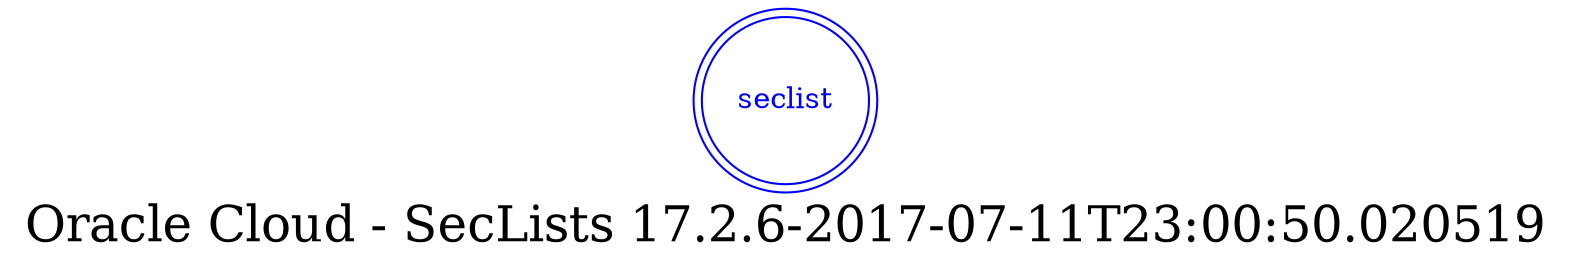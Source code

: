 digraph LexiconGraph {
graph[label="Oracle Cloud - SecLists 17.2.6-2017-07-11T23:00:50.020519", fontsize=24]
splines=true
"seclist" [color=blue, fontcolor=blue, shape=doublecircle]
}
